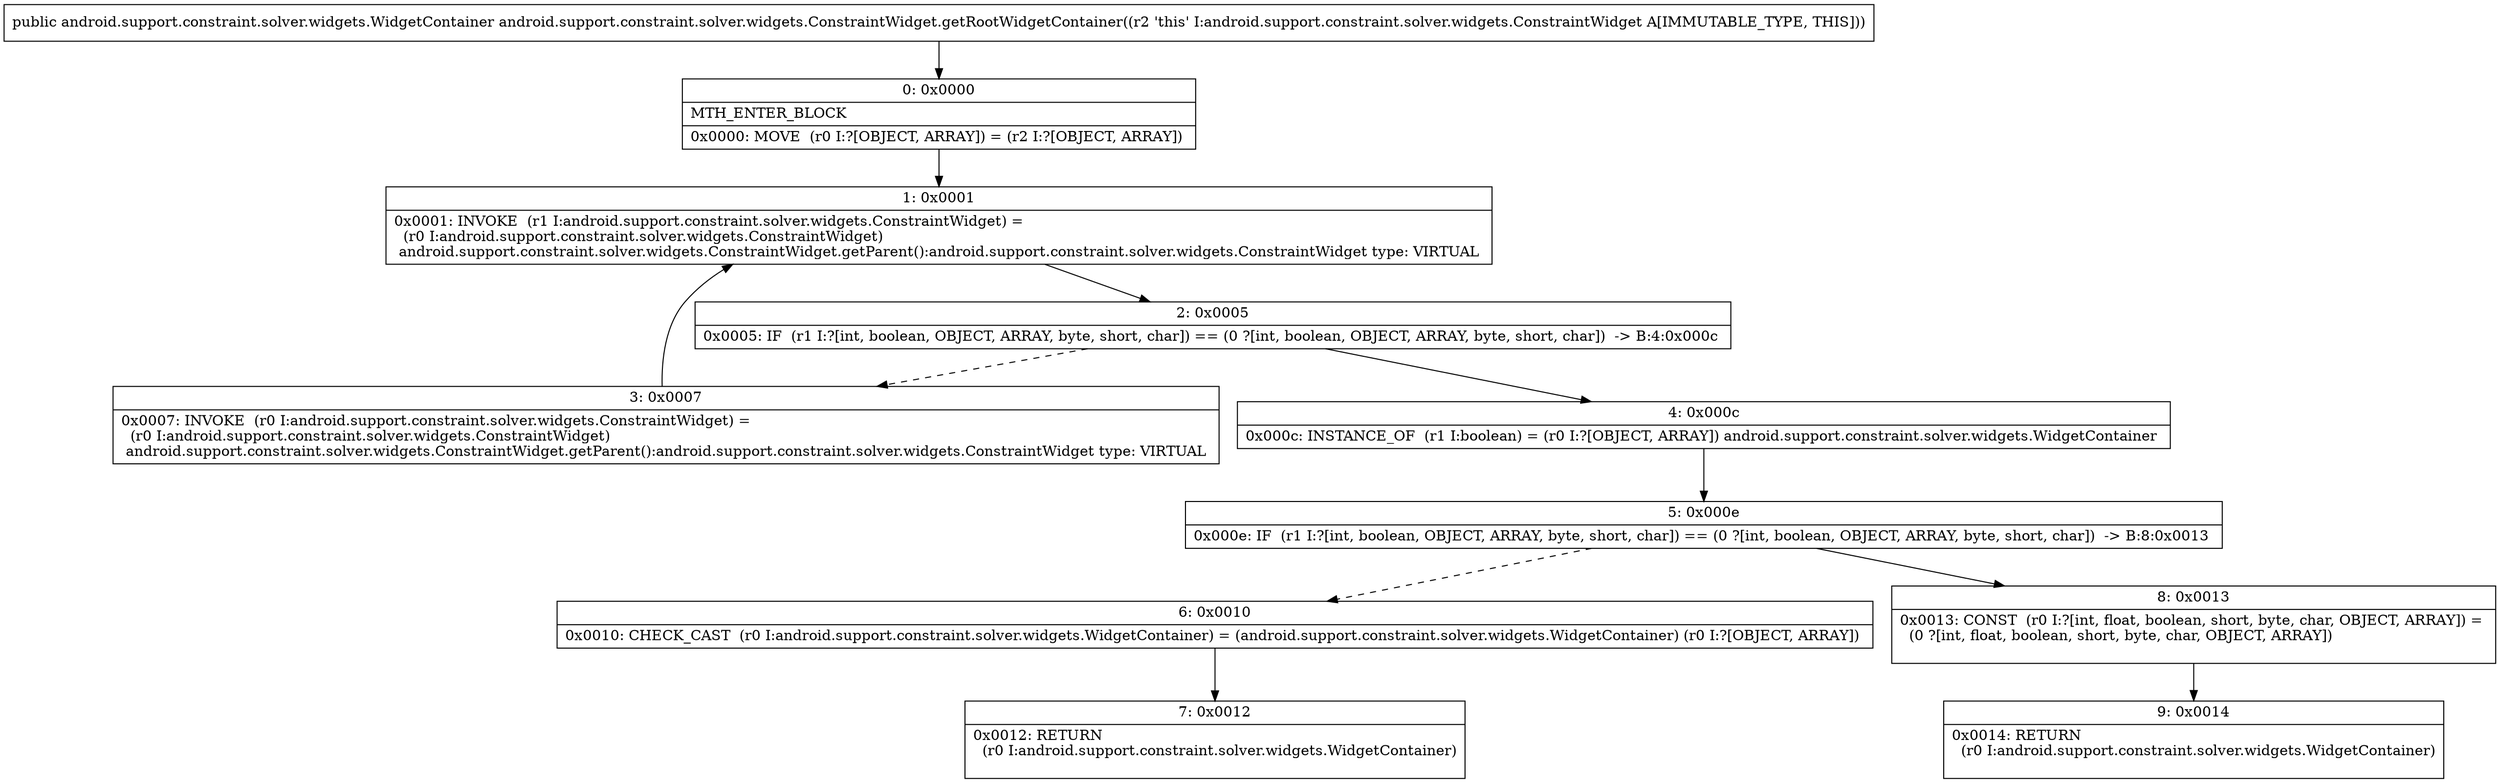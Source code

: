 digraph "CFG forandroid.support.constraint.solver.widgets.ConstraintWidget.getRootWidgetContainer()Landroid\/support\/constraint\/solver\/widgets\/WidgetContainer;" {
Node_0 [shape=record,label="{0\:\ 0x0000|MTH_ENTER_BLOCK\l|0x0000: MOVE  (r0 I:?[OBJECT, ARRAY]) = (r2 I:?[OBJECT, ARRAY]) \l}"];
Node_1 [shape=record,label="{1\:\ 0x0001|0x0001: INVOKE  (r1 I:android.support.constraint.solver.widgets.ConstraintWidget) = \l  (r0 I:android.support.constraint.solver.widgets.ConstraintWidget)\l android.support.constraint.solver.widgets.ConstraintWidget.getParent():android.support.constraint.solver.widgets.ConstraintWidget type: VIRTUAL \l}"];
Node_2 [shape=record,label="{2\:\ 0x0005|0x0005: IF  (r1 I:?[int, boolean, OBJECT, ARRAY, byte, short, char]) == (0 ?[int, boolean, OBJECT, ARRAY, byte, short, char])  \-\> B:4:0x000c \l}"];
Node_3 [shape=record,label="{3\:\ 0x0007|0x0007: INVOKE  (r0 I:android.support.constraint.solver.widgets.ConstraintWidget) = \l  (r0 I:android.support.constraint.solver.widgets.ConstraintWidget)\l android.support.constraint.solver.widgets.ConstraintWidget.getParent():android.support.constraint.solver.widgets.ConstraintWidget type: VIRTUAL \l}"];
Node_4 [shape=record,label="{4\:\ 0x000c|0x000c: INSTANCE_OF  (r1 I:boolean) = (r0 I:?[OBJECT, ARRAY]) android.support.constraint.solver.widgets.WidgetContainer \l}"];
Node_5 [shape=record,label="{5\:\ 0x000e|0x000e: IF  (r1 I:?[int, boolean, OBJECT, ARRAY, byte, short, char]) == (0 ?[int, boolean, OBJECT, ARRAY, byte, short, char])  \-\> B:8:0x0013 \l}"];
Node_6 [shape=record,label="{6\:\ 0x0010|0x0010: CHECK_CAST  (r0 I:android.support.constraint.solver.widgets.WidgetContainer) = (android.support.constraint.solver.widgets.WidgetContainer) (r0 I:?[OBJECT, ARRAY]) \l}"];
Node_7 [shape=record,label="{7\:\ 0x0012|0x0012: RETURN  \l  (r0 I:android.support.constraint.solver.widgets.WidgetContainer)\l \l}"];
Node_8 [shape=record,label="{8\:\ 0x0013|0x0013: CONST  (r0 I:?[int, float, boolean, short, byte, char, OBJECT, ARRAY]) = \l  (0 ?[int, float, boolean, short, byte, char, OBJECT, ARRAY])\l \l}"];
Node_9 [shape=record,label="{9\:\ 0x0014|0x0014: RETURN  \l  (r0 I:android.support.constraint.solver.widgets.WidgetContainer)\l \l}"];
MethodNode[shape=record,label="{public android.support.constraint.solver.widgets.WidgetContainer android.support.constraint.solver.widgets.ConstraintWidget.getRootWidgetContainer((r2 'this' I:android.support.constraint.solver.widgets.ConstraintWidget A[IMMUTABLE_TYPE, THIS])) }"];
MethodNode -> Node_0;
Node_0 -> Node_1;
Node_1 -> Node_2;
Node_2 -> Node_3[style=dashed];
Node_2 -> Node_4;
Node_3 -> Node_1;
Node_4 -> Node_5;
Node_5 -> Node_6[style=dashed];
Node_5 -> Node_8;
Node_6 -> Node_7;
Node_8 -> Node_9;
}

